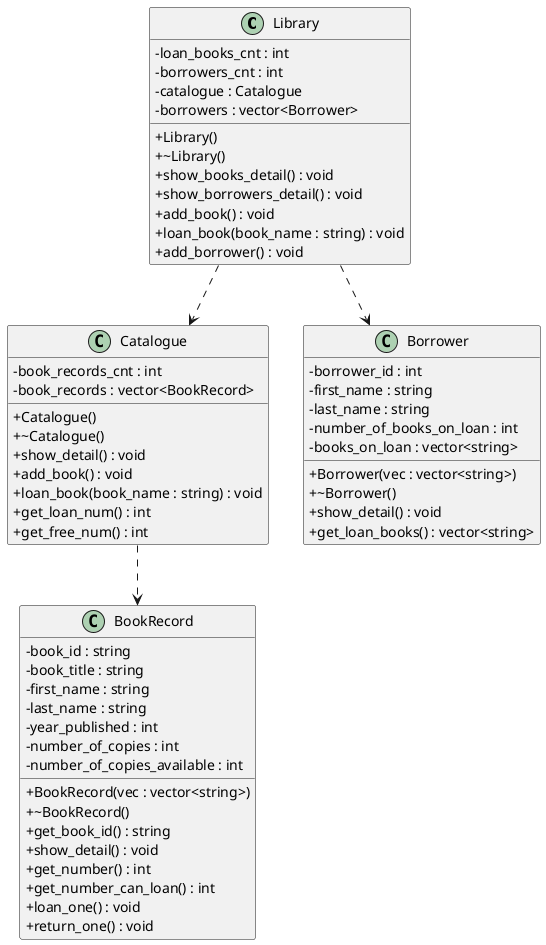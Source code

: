 @startuml Library
skinparam classAttributeIconSize 0

class Library {
    -loan_books_cnt : int
    -borrowers_cnt : int 
    -catalogue : Catalogue
    -borrowers : vector<Borrower>
    +Library()
    +~Library()
    +show_books_detail() : void
    +show_borrowers_detail() : void
    +add_book() : void
    +loan_book(book_name : string) : void
    +add_borrower() : void
}

class Catalogue {
    -book_records_cnt : int
    -book_records : vector<BookRecord>
    +Catalogue()
    +~Catalogue()
    +show_detail() : void
    +add_book() : void
    +loan_book(book_name : string) : void
    +get_loan_num() : int
    +get_free_num() : int
}

class BookRecord {
    -book_id : string
    -book_title : string
    -first_name : string
    -last_name : string
    -year_published : int
    -number_of_copies : int
    -number_of_copies_available : int
    +BookRecord(vec : vector<string>)
    +~BookRecord()
    +get_book_id() : string
    +show_detail() : void
    +get_number() : int
    +get_number_can_loan() : int
    +loan_one() : void
    +return_one() : void
}


class Borrower {
    -borrower_id : int
    -first_name : string
    -last_name : string
    -number_of_books_on_loan : int
    -books_on_loan : vector<string>
    +Borrower(vec : vector<string>)
    +~Borrower()
    +show_detail() : void
    +get_loan_books() : vector<string>
}

Library..>Borrower
Library..>Catalogue
Catalogue..>BookRecord
@enduml
